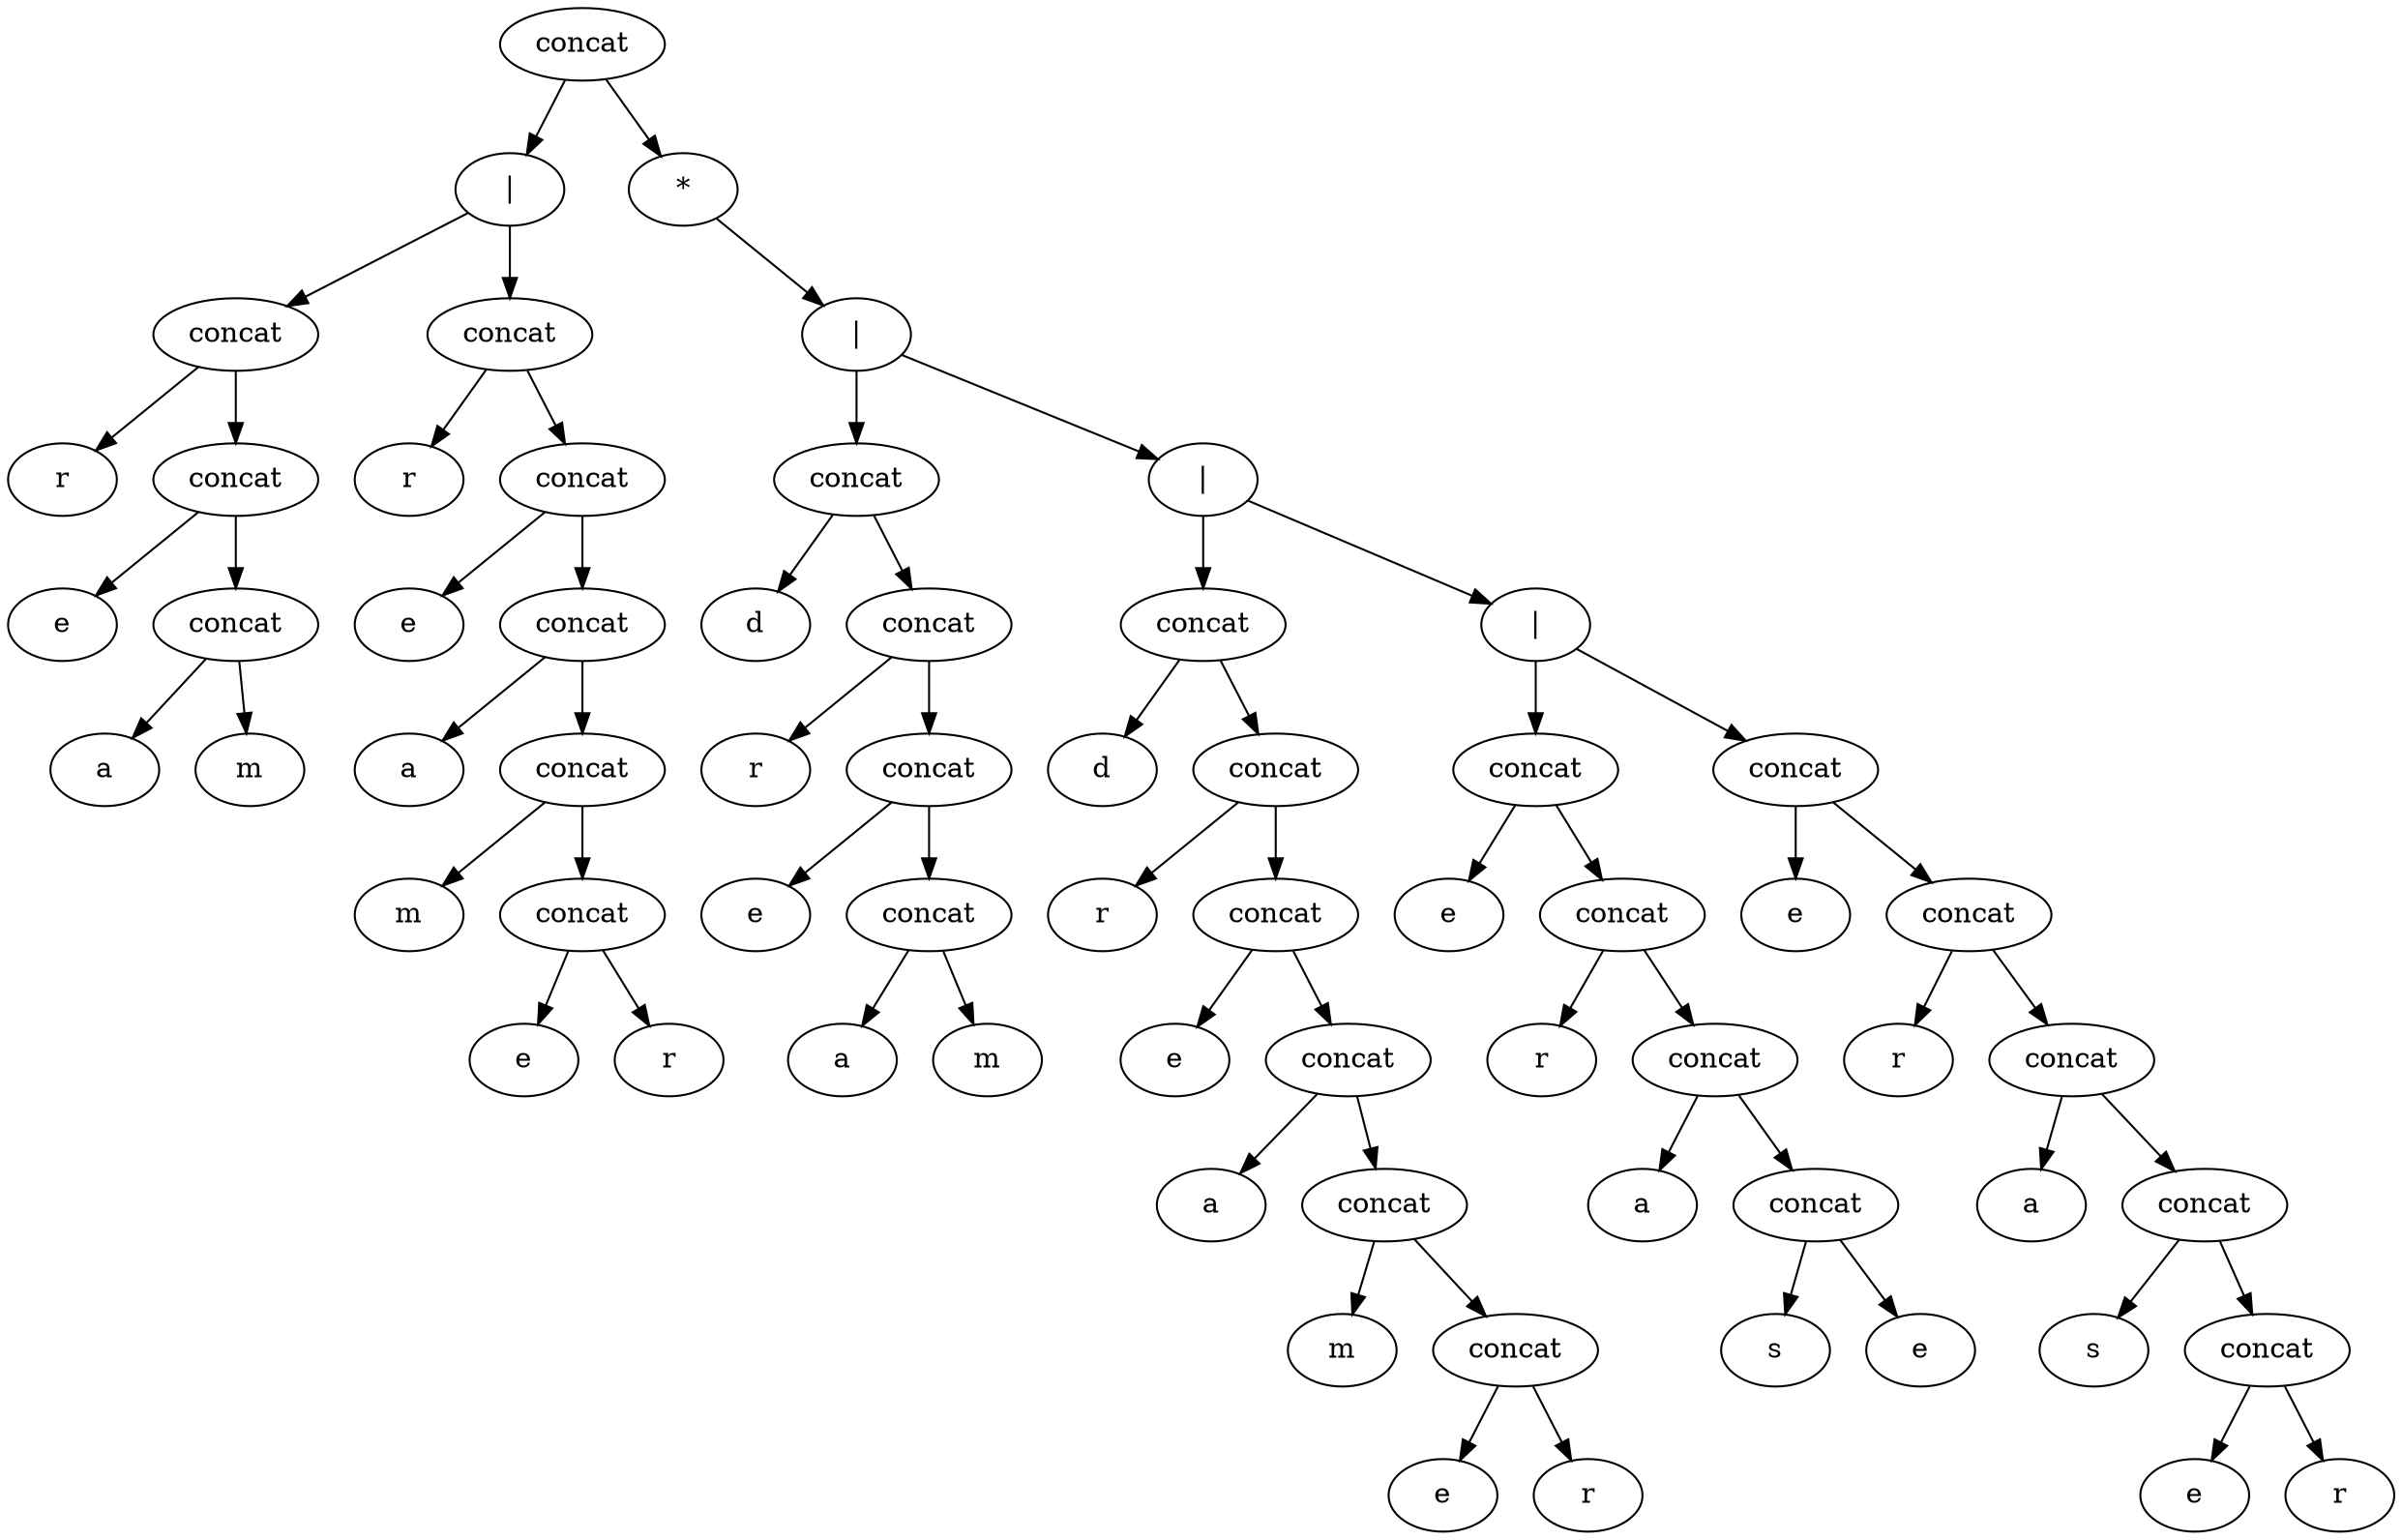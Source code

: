 digraph G {
  htrngapcikguwnunuqexhxzbvdafps [label="concat"];
  htrngapcikguwnunuqexhxzbvdafps -> nbnisnjcunavianhpzpkznqveqwxkz;
  nbnisnjcunavianhpzpkznqveqwxkz [label="|"];
  nbnisnjcunavianhpzpkznqveqwxkz -> zjdhnblettdqusscxovnfsknreievh;
  zjdhnblettdqusscxovnfsknreievh [label="concat"];
  zjdhnblettdqusscxovnfsknreievh -> tijhwgallnxgvuwxukvvlaxfcdapld;
  tijhwgallnxgvuwxukvvlaxfcdapld [label="r"];
  zjdhnblettdqusscxovnfsknreievh -> hfmibpfserzuooimpbzidknakhvrpz;
  hfmibpfserzuooimpbzidknakhvrpz [label="concat"];
  hfmibpfserzuooimpbzidknakhvrpz -> oauvlfjysdplyenoxcxojnkreezfbv;
  oauvlfjysdplyenoxcxojnkreezfbv [label="e"];
  hfmibpfserzuooimpbzidknakhvrpz -> kwtsbypcizavjmxsgkofmwkbmkrwoo;
  kwtsbypcizavjmxsgkofmwkbmkrwoo [label="concat"];
  kwtsbypcizavjmxsgkofmwkbmkrwoo -> jckdxroogoudazsklajiezboywiozs;
  jckdxroogoudazsklajiezboywiozs [label="a"];
  kwtsbypcizavjmxsgkofmwkbmkrwoo -> iqfiqicfkcixdczbojqzrqrlbqefll;
  iqfiqicfkcixdczbojqzrqrlbqefll [label="m"];
  nbnisnjcunavianhpzpkznqveqwxkz -> cnrvkqzrljeygxgvnghceflbkdeyjf;
  cnrvkqzrljeygxgvnghceflbkdeyjf [label="concat"];
  cnrvkqzrljeygxgvnghceflbkdeyjf -> pmyomctjsoyrrkowtrxofqoazukhxq;
  pmyomctjsoyrrkowtrxofqoazukhxq [label="r"];
  cnrvkqzrljeygxgvnghceflbkdeyjf -> zemummjepxrvfwknnfivezpmhzgfdr;
  zemummjepxrvfwknnfivezpmhzgfdr [label="concat"];
  zemummjepxrvfwknnfivezpmhzgfdr -> mmaqiuxkyioakmqexgavpbqmuslmmz;
  mmaqiuxkyioakmqexgavpbqmuslmmz [label="e"];
  zemummjepxrvfwknnfivezpmhzgfdr -> dwoblslbjwwfnhbscsxmxmndsqlkpf;
  dwoblslbjwwfnhbscsxmxmndsqlkpf [label="concat"];
  dwoblslbjwwfnhbscsxmxmndsqlkpf -> wngbjutyuqszzwonlbsffqlhokjvts;
  wngbjutyuqszzwonlbsffqlhokjvts [label="a"];
  dwoblslbjwwfnhbscsxmxmndsqlkpf -> mvtjrxpjevwdcubdkcscijtxehasea;
  mvtjrxpjevwdcubdkcscijtxehasea [label="concat"];
  mvtjrxpjevwdcubdkcscijtxehasea -> ytbfgstiztuybhgmltmmlsihoefpnu;
  ytbfgstiztuybhgmltmmlsihoefpnu [label="m"];
  mvtjrxpjevwdcubdkcscijtxehasea -> oabhhzpuxploutijqsajmmrbjbwwbf;
  oabhhzpuxploutijqsajmmrbjbwwbf [label="concat"];
  oabhhzpuxploutijqsajmmrbjbwwbf -> pbkywjkqoysabubyesmrpmvgsbdfee;
  pbkywjkqoysabubyesmrpmvgsbdfee [label="e"];
  oabhhzpuxploutijqsajmmrbjbwwbf -> uygdjzwemmeoywpvzgcuqwkcpzjmyu;
  uygdjzwemmeoywpvzgcuqwkcpzjmyu [label="r"];
  htrngapcikguwnunuqexhxzbvdafps -> bysdxclryexupbkpsepbrflldxipgo;
  bysdxclryexupbkpsepbrflldxipgo [label="*"];
  bysdxclryexupbkpsepbrflldxipgo -> zsuacyidcplzovnuvmiqhyiiynbvhs;
  zsuacyidcplzovnuvmiqhyiiynbvhs [label="|"];
  zsuacyidcplzovnuvmiqhyiiynbvhs -> ztfvqjndnokitunnojfhefqzbfasyx;
  ztfvqjndnokitunnojfhefqzbfasyx [label="concat"];
  ztfvqjndnokitunnojfhefqzbfasyx -> tkmyqurodmgcwbgrkkglzctpubnazi;
  tkmyqurodmgcwbgrkkglzctpubnazi [label="d"];
  ztfvqjndnokitunnojfhefqzbfasyx -> fkpobjjamlysxqnoctbmzfqoqltgve;
  fkpobjjamlysxqnoctbmzfqoqltgve [label="concat"];
  fkpobjjamlysxqnoctbmzfqoqltgve -> ppcnyzpprturekmgcxpzyjuzqpocpm;
  ppcnyzpprturekmgcxpzyjuzqpocpm [label="r"];
  fkpobjjamlysxqnoctbmzfqoqltgve -> imhzzazuomnsyjkpjgtsxzxovgkzja;
  imhzzazuomnsyjkpjgtsxzxovgkzja [label="concat"];
  imhzzazuomnsyjkpjgtsxzxovgkzja -> zyzgiakwmqhllueecqsqhztmkebjru;
  zyzgiakwmqhllueecqsqhztmkebjru [label="e"];
  imhzzazuomnsyjkpjgtsxzxovgkzja -> xpbictfffgfrhrkmkqrnsvjjrwcgvq;
  xpbictfffgfrhrkmkqrnsvjjrwcgvq [label="concat"];
  xpbictfffgfrhrkmkqrnsvjjrwcgvq -> zosizmkhqrlrmvlnrxodpmfqzyhuaa;
  zosizmkhqrlrmvlnrxodpmfqzyhuaa [label="a"];
  xpbictfffgfrhrkmkqrnsvjjrwcgvq -> umzzbzeitjzahoqraldlldpkezfhaq;
  umzzbzeitjzahoqraldlldpkezfhaq [label="m"];
  zsuacyidcplzovnuvmiqhyiiynbvhs -> yrpdvgnccgyadsflshegtmobmkuuto;
  yrpdvgnccgyadsflshegtmobmkuuto [label="|"];
  yrpdvgnccgyadsflshegtmobmkuuto -> sbxzmxrmzdxgqhpliqdrftbjdcvthz;
  sbxzmxrmzdxgqhpliqdrftbjdcvthz [label="concat"];
  sbxzmxrmzdxgqhpliqdrftbjdcvthz -> lxmjqfywoyuexpdcelfpbfgmcnljhy;
  lxmjqfywoyuexpdcelfpbfgmcnljhy [label="d"];
  sbxzmxrmzdxgqhpliqdrftbjdcvthz -> azniymbdbsjpxruvleptevtsmqwziv;
  azniymbdbsjpxruvleptevtsmqwziv [label="concat"];
  azniymbdbsjpxruvleptevtsmqwziv -> jujnowbfeebmkcqvhfbttwtduhzgiw;
  jujnowbfeebmkcqvhfbttwtduhzgiw [label="r"];
  azniymbdbsjpxruvleptevtsmqwziv -> heacnpqlxuctappeglpobeanydnrzq;
  heacnpqlxuctappeglpobeanydnrzq [label="concat"];
  heacnpqlxuctappeglpobeanydnrzq -> wziipongyssxyqcamlskkpefantywr;
  wziipongyssxyqcamlskkpefantywr [label="e"];
  heacnpqlxuctappeglpobeanydnrzq -> hehxqokayqhbnydwzrviosgoytpdsq;
  hehxqokayqhbnydwzrviosgoytpdsq [label="concat"];
  hehxqokayqhbnydwzrviosgoytpdsq -> rcbqnxykploggbvalvdvnwlmksxtmd;
  rcbqnxykploggbvalvdvnwlmksxtmd [label="a"];
  hehxqokayqhbnydwzrviosgoytpdsq -> ceqvstfpjzzchvfzcuxyojybbqadxb;
  ceqvstfpjzzchvfzcuxyojybbqadxb [label="concat"];
  ceqvstfpjzzchvfzcuxyojybbqadxb -> gyrbyhasuduqunoxvjxgsnvywoaccj;
  gyrbyhasuduqunoxvjxgsnvywoaccj [label="m"];
  ceqvstfpjzzchvfzcuxyojybbqadxb -> sriyhqrtkhjzeuptudfdwhhtnawrlr;
  sriyhqrtkhjzeuptudfdwhhtnawrlr [label="concat"];
  sriyhqrtkhjzeuptudfdwhhtnawrlr -> onfvduzwiivegoqtbflxiqsgcofwda;
  onfvduzwiivegoqtbflxiqsgcofwda [label="e"];
  sriyhqrtkhjzeuptudfdwhhtnawrlr -> uziomsmhobugniiszpztlwehcufevs;
  uziomsmhobugniiszpztlwehcufevs [label="r"];
  yrpdvgnccgyadsflshegtmobmkuuto -> bzxklilhwrzokgcygetfsiqrakiynp;
  bzxklilhwrzokgcygetfsiqrakiynp [label="|"];
  bzxklilhwrzokgcygetfsiqrakiynp -> nrhdknighqoeydjlvypsgtnrxxpwwx;
  nrhdknighqoeydjlvypsgtnrxxpwwx [label="concat"];
  nrhdknighqoeydjlvypsgtnrxxpwwx -> cbsdamcbmxycvuxrdqkysolnzlpvqf;
  cbsdamcbmxycvuxrdqkysolnzlpvqf [label="e"];
  nrhdknighqoeydjlvypsgtnrxxpwwx -> dzdjlhmgblntmvvbssdbvcpcceuvyq;
  dzdjlhmgblntmvvbssdbvcpcceuvyq [label="concat"];
  dzdjlhmgblntmvvbssdbvcpcceuvyq -> kblkpmsbzsebkxfyvnbxrevnkahdkf;
  kblkpmsbzsebkxfyvnbxrevnkahdkf [label="r"];
  dzdjlhmgblntmvvbssdbvcpcceuvyq -> zcmixufspyruouoagxgjyowixjxmze;
  zcmixufspyruouoagxgjyowixjxmze [label="concat"];
  zcmixufspyruouoagxgjyowixjxmze -> xdqxidloyggjaqnaxwztflcyiidqdv;
  xdqxidloyggjaqnaxwztflcyiidqdv [label="a"];
  zcmixufspyruouoagxgjyowixjxmze -> njarxaaxpmvmuvpvyhzwrqdjvmixhs;
  njarxaaxpmvmuvpvyhzwrqdjvmixhs [label="concat"];
  njarxaaxpmvmuvpvyhzwrqdjvmixhs -> ofqwrbvztrzgvtazvwyklrytfvcztg;
  ofqwrbvztrzgvtazvwyklrytfvcztg [label="s"];
  njarxaaxpmvmuvpvyhzwrqdjvmixhs -> bthqxhkjybnjfoxsiccfwdymyfvumz;
  bthqxhkjybnjfoxsiccfwdymyfvumz [label="e"];
  bzxklilhwrzokgcygetfsiqrakiynp -> cpzhnqwfztjwrltqspxllbhtysusek;
  cpzhnqwfztjwrltqspxllbhtysusek [label="concat"];
  cpzhnqwfztjwrltqspxllbhtysusek -> jcdnkeqhgerqlhacmeteqwdjyxvobz;
  jcdnkeqhgerqlhacmeteqwdjyxvobz [label="e"];
  cpzhnqwfztjwrltqspxllbhtysusek -> qegftmlndebsccbpcqjfwerxjkubhq;
  qegftmlndebsccbpcqjfwerxjkubhq [label="concat"];
  qegftmlndebsccbpcqjfwerxjkubhq -> evbyoyygoyfgftananizmyotovocsa;
  evbyoyygoyfgftananizmyotovocsa [label="r"];
  qegftmlndebsccbpcqjfwerxjkubhq -> rinlewebivpaeltqfjtjtilgutxhxx;
  rinlewebivpaeltqfjtjtilgutxhxx [label="concat"];
  rinlewebivpaeltqfjtjtilgutxhxx -> wkxwxuarjajkqcmmpsgnzxnpqgzxzo;
  wkxwxuarjajkqcmmpsgnzxnpqgzxzo [label="a"];
  rinlewebivpaeltqfjtjtilgutxhxx -> ifjddmwcbsutrpwjvzqtsrgpfygvrv;
  ifjddmwcbsutrpwjvzqtsrgpfygvrv [label="concat"];
  ifjddmwcbsutrpwjvzqtsrgpfygvrv -> slabffqrzfthkrdywdbpvyifrunirp;
  slabffqrzfthkrdywdbpvyifrunirp [label="s"];
  ifjddmwcbsutrpwjvzqtsrgpfygvrv -> ouukcbfynvcgyuujmaqxuhjrkpzsbw;
  ouukcbfynvcgyuujmaqxuhjrkpzsbw [label="concat"];
  ouukcbfynvcgyuujmaqxuhjrkpzsbw -> fohtckvjltqzkuxrdxggdwtmbbvdyd;
  fohtckvjltqzkuxrdxggdwtmbbvdyd [label="e"];
  ouukcbfynvcgyuujmaqxuhjrkpzsbw -> wpoxwhkrrrgpdmzhoizhxmiazqjigd;
  wpoxwhkrrrgpdmzhoizhxmiazqjigd [label="r"];
}
